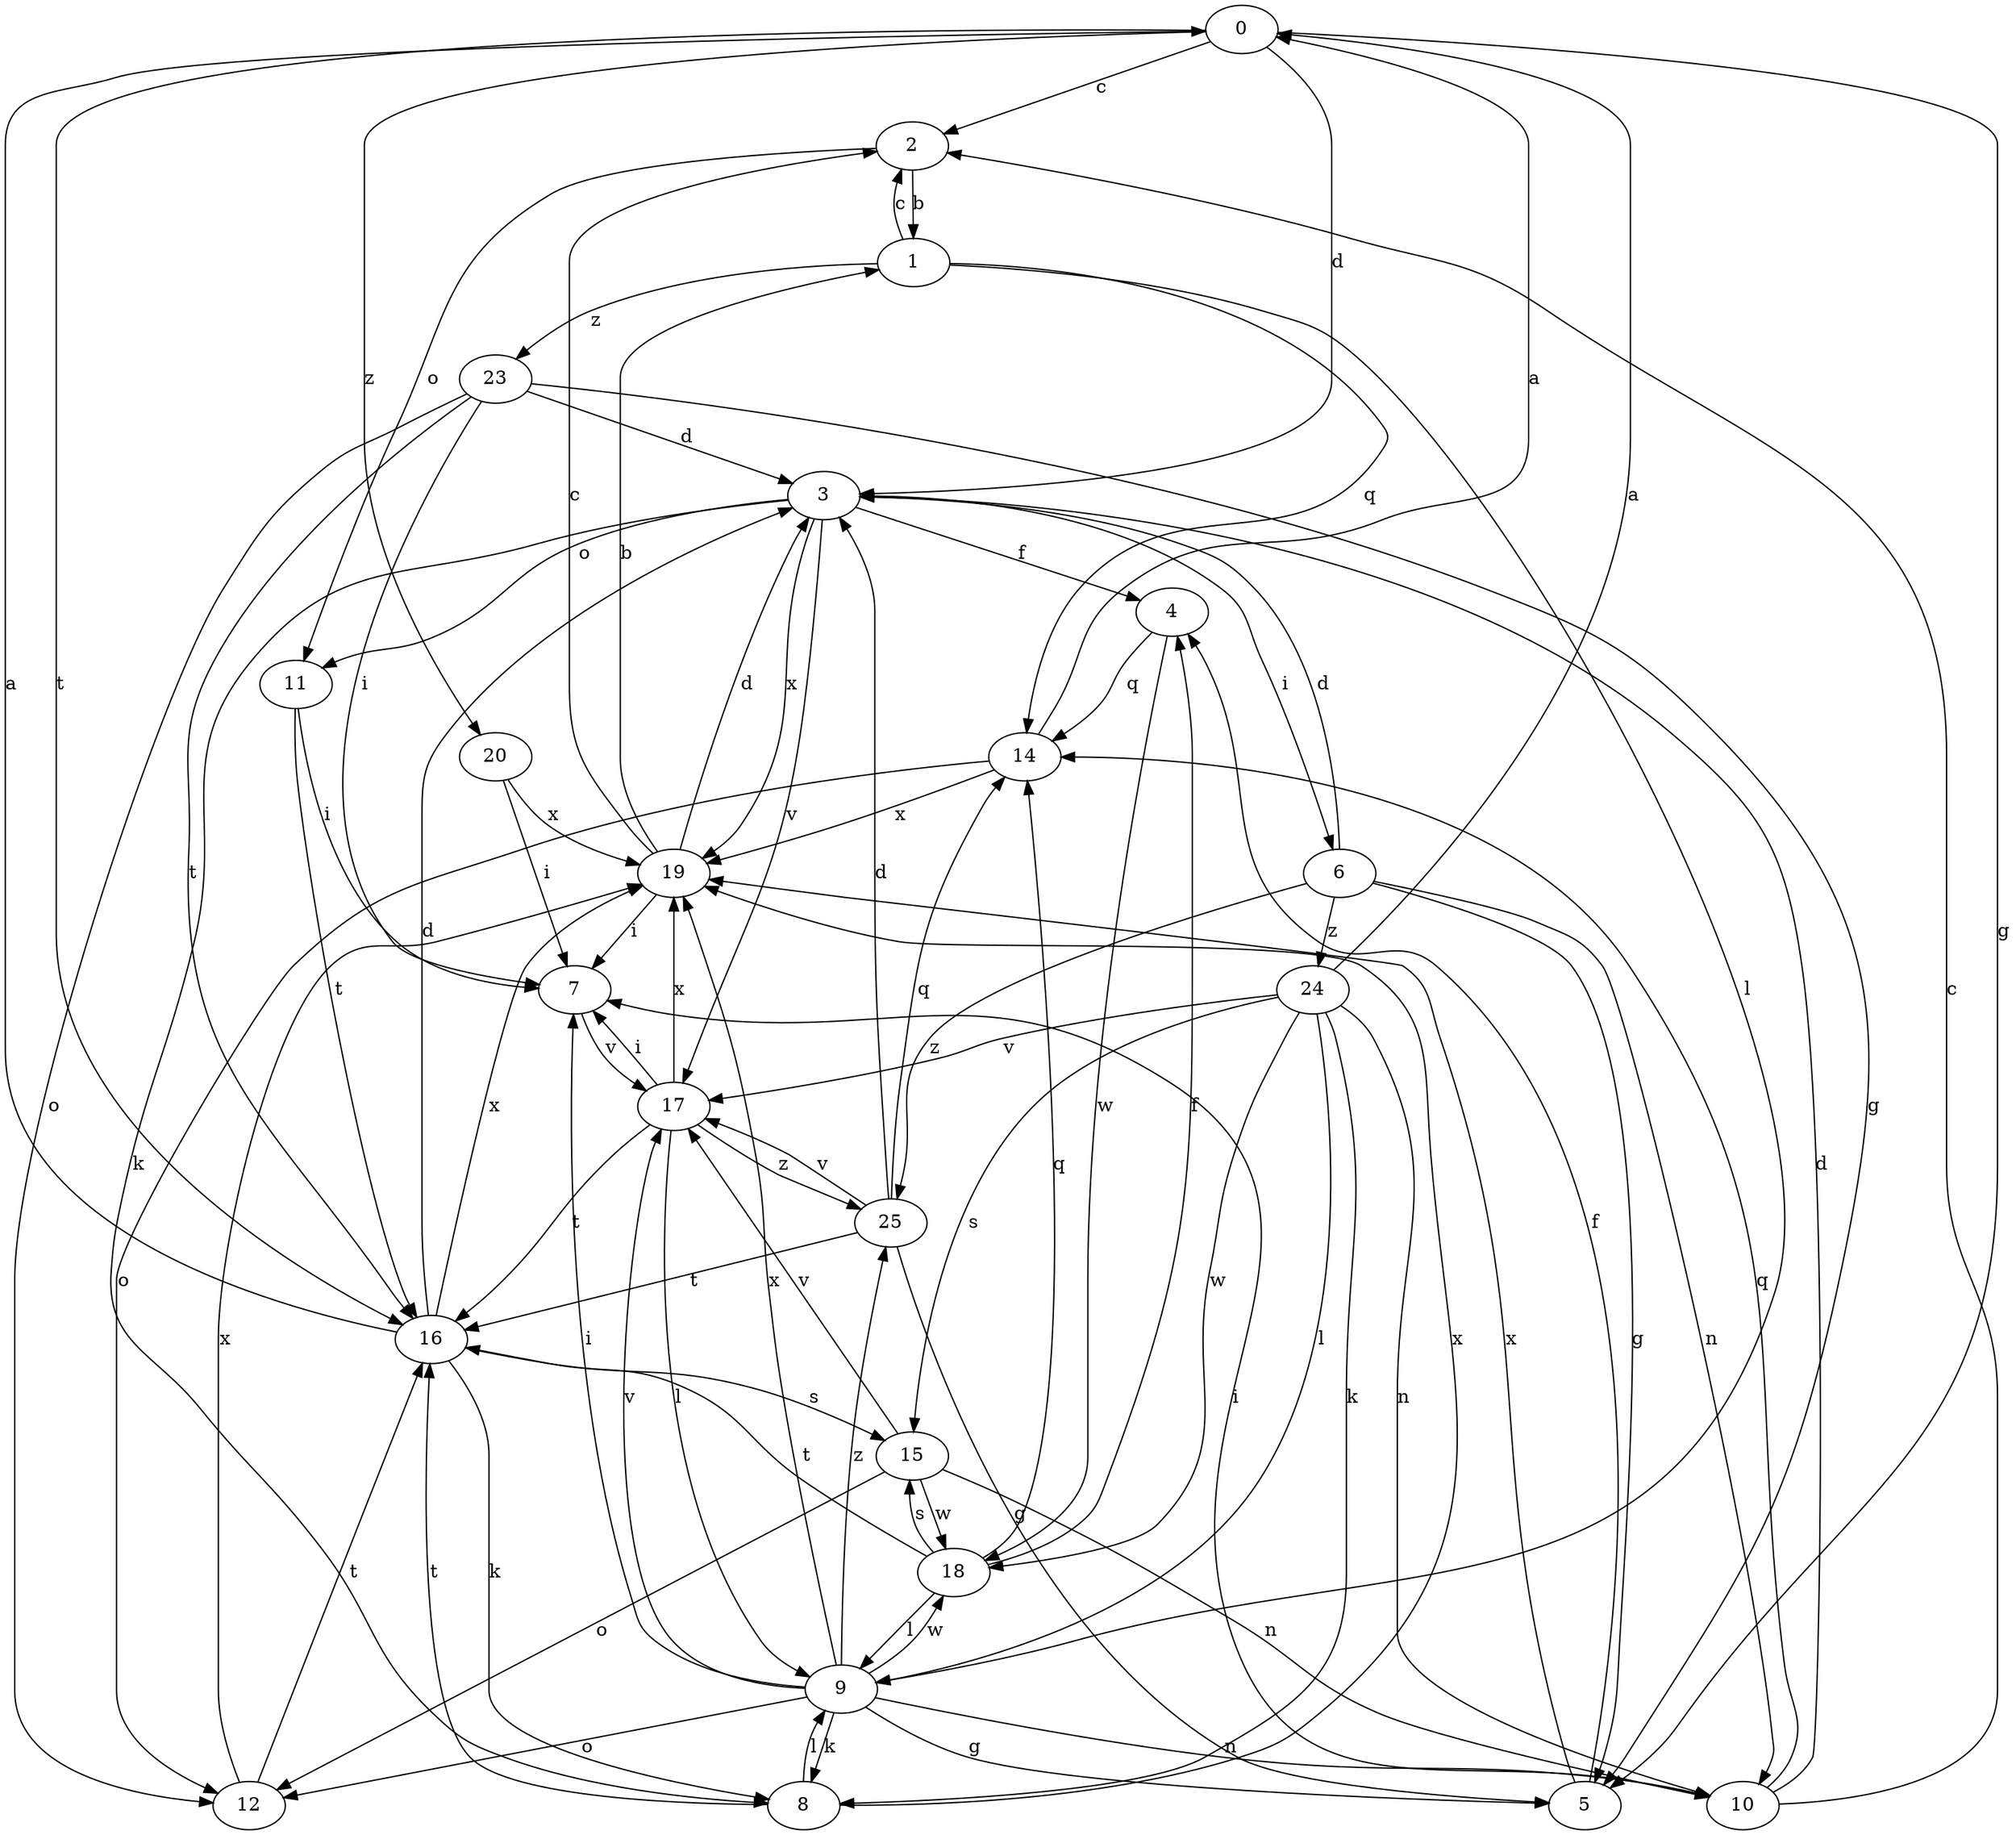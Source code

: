 strict digraph  {
0;
1;
2;
3;
4;
5;
6;
7;
8;
9;
10;
11;
12;
14;
15;
16;
17;
18;
19;
20;
23;
24;
25;
0 -> 2  [label=c];
0 -> 3  [label=d];
0 -> 5  [label=g];
0 -> 16  [label=t];
0 -> 20  [label=z];
1 -> 2  [label=c];
1 -> 9  [label=l];
1 -> 14  [label=q];
1 -> 23  [label=z];
2 -> 1  [label=b];
2 -> 11  [label=o];
3 -> 4  [label=f];
3 -> 6  [label=i];
3 -> 8  [label=k];
3 -> 11  [label=o];
3 -> 17  [label=v];
3 -> 19  [label=x];
4 -> 14  [label=q];
4 -> 18  [label=w];
5 -> 4  [label=f];
5 -> 19  [label=x];
6 -> 3  [label=d];
6 -> 5  [label=g];
6 -> 10  [label=n];
6 -> 24  [label=z];
6 -> 25  [label=z];
7 -> 17  [label=v];
8 -> 9  [label=l];
8 -> 16  [label=t];
8 -> 19  [label=x];
9 -> 5  [label=g];
9 -> 7  [label=i];
9 -> 8  [label=k];
9 -> 10  [label=n];
9 -> 12  [label=o];
9 -> 17  [label=v];
9 -> 18  [label=w];
9 -> 19  [label=x];
9 -> 25  [label=z];
10 -> 2  [label=c];
10 -> 3  [label=d];
10 -> 7  [label=i];
10 -> 14  [label=q];
11 -> 7  [label=i];
11 -> 16  [label=t];
12 -> 16  [label=t];
12 -> 19  [label=x];
14 -> 0  [label=a];
14 -> 12  [label=o];
14 -> 19  [label=x];
15 -> 10  [label=n];
15 -> 12  [label=o];
15 -> 17  [label=v];
15 -> 18  [label=w];
16 -> 0  [label=a];
16 -> 3  [label=d];
16 -> 8  [label=k];
16 -> 15  [label=s];
16 -> 19  [label=x];
17 -> 7  [label=i];
17 -> 9  [label=l];
17 -> 16  [label=t];
17 -> 19  [label=x];
17 -> 25  [label=z];
18 -> 4  [label=f];
18 -> 9  [label=l];
18 -> 14  [label=q];
18 -> 15  [label=s];
18 -> 16  [label=t];
19 -> 1  [label=b];
19 -> 2  [label=c];
19 -> 3  [label=d];
19 -> 7  [label=i];
20 -> 7  [label=i];
20 -> 19  [label=x];
23 -> 3  [label=d];
23 -> 5  [label=g];
23 -> 7  [label=i];
23 -> 12  [label=o];
23 -> 16  [label=t];
24 -> 0  [label=a];
24 -> 8  [label=k];
24 -> 9  [label=l];
24 -> 10  [label=n];
24 -> 15  [label=s];
24 -> 17  [label=v];
24 -> 18  [label=w];
25 -> 3  [label=d];
25 -> 5  [label=g];
25 -> 14  [label=q];
25 -> 16  [label=t];
25 -> 17  [label=v];
}
